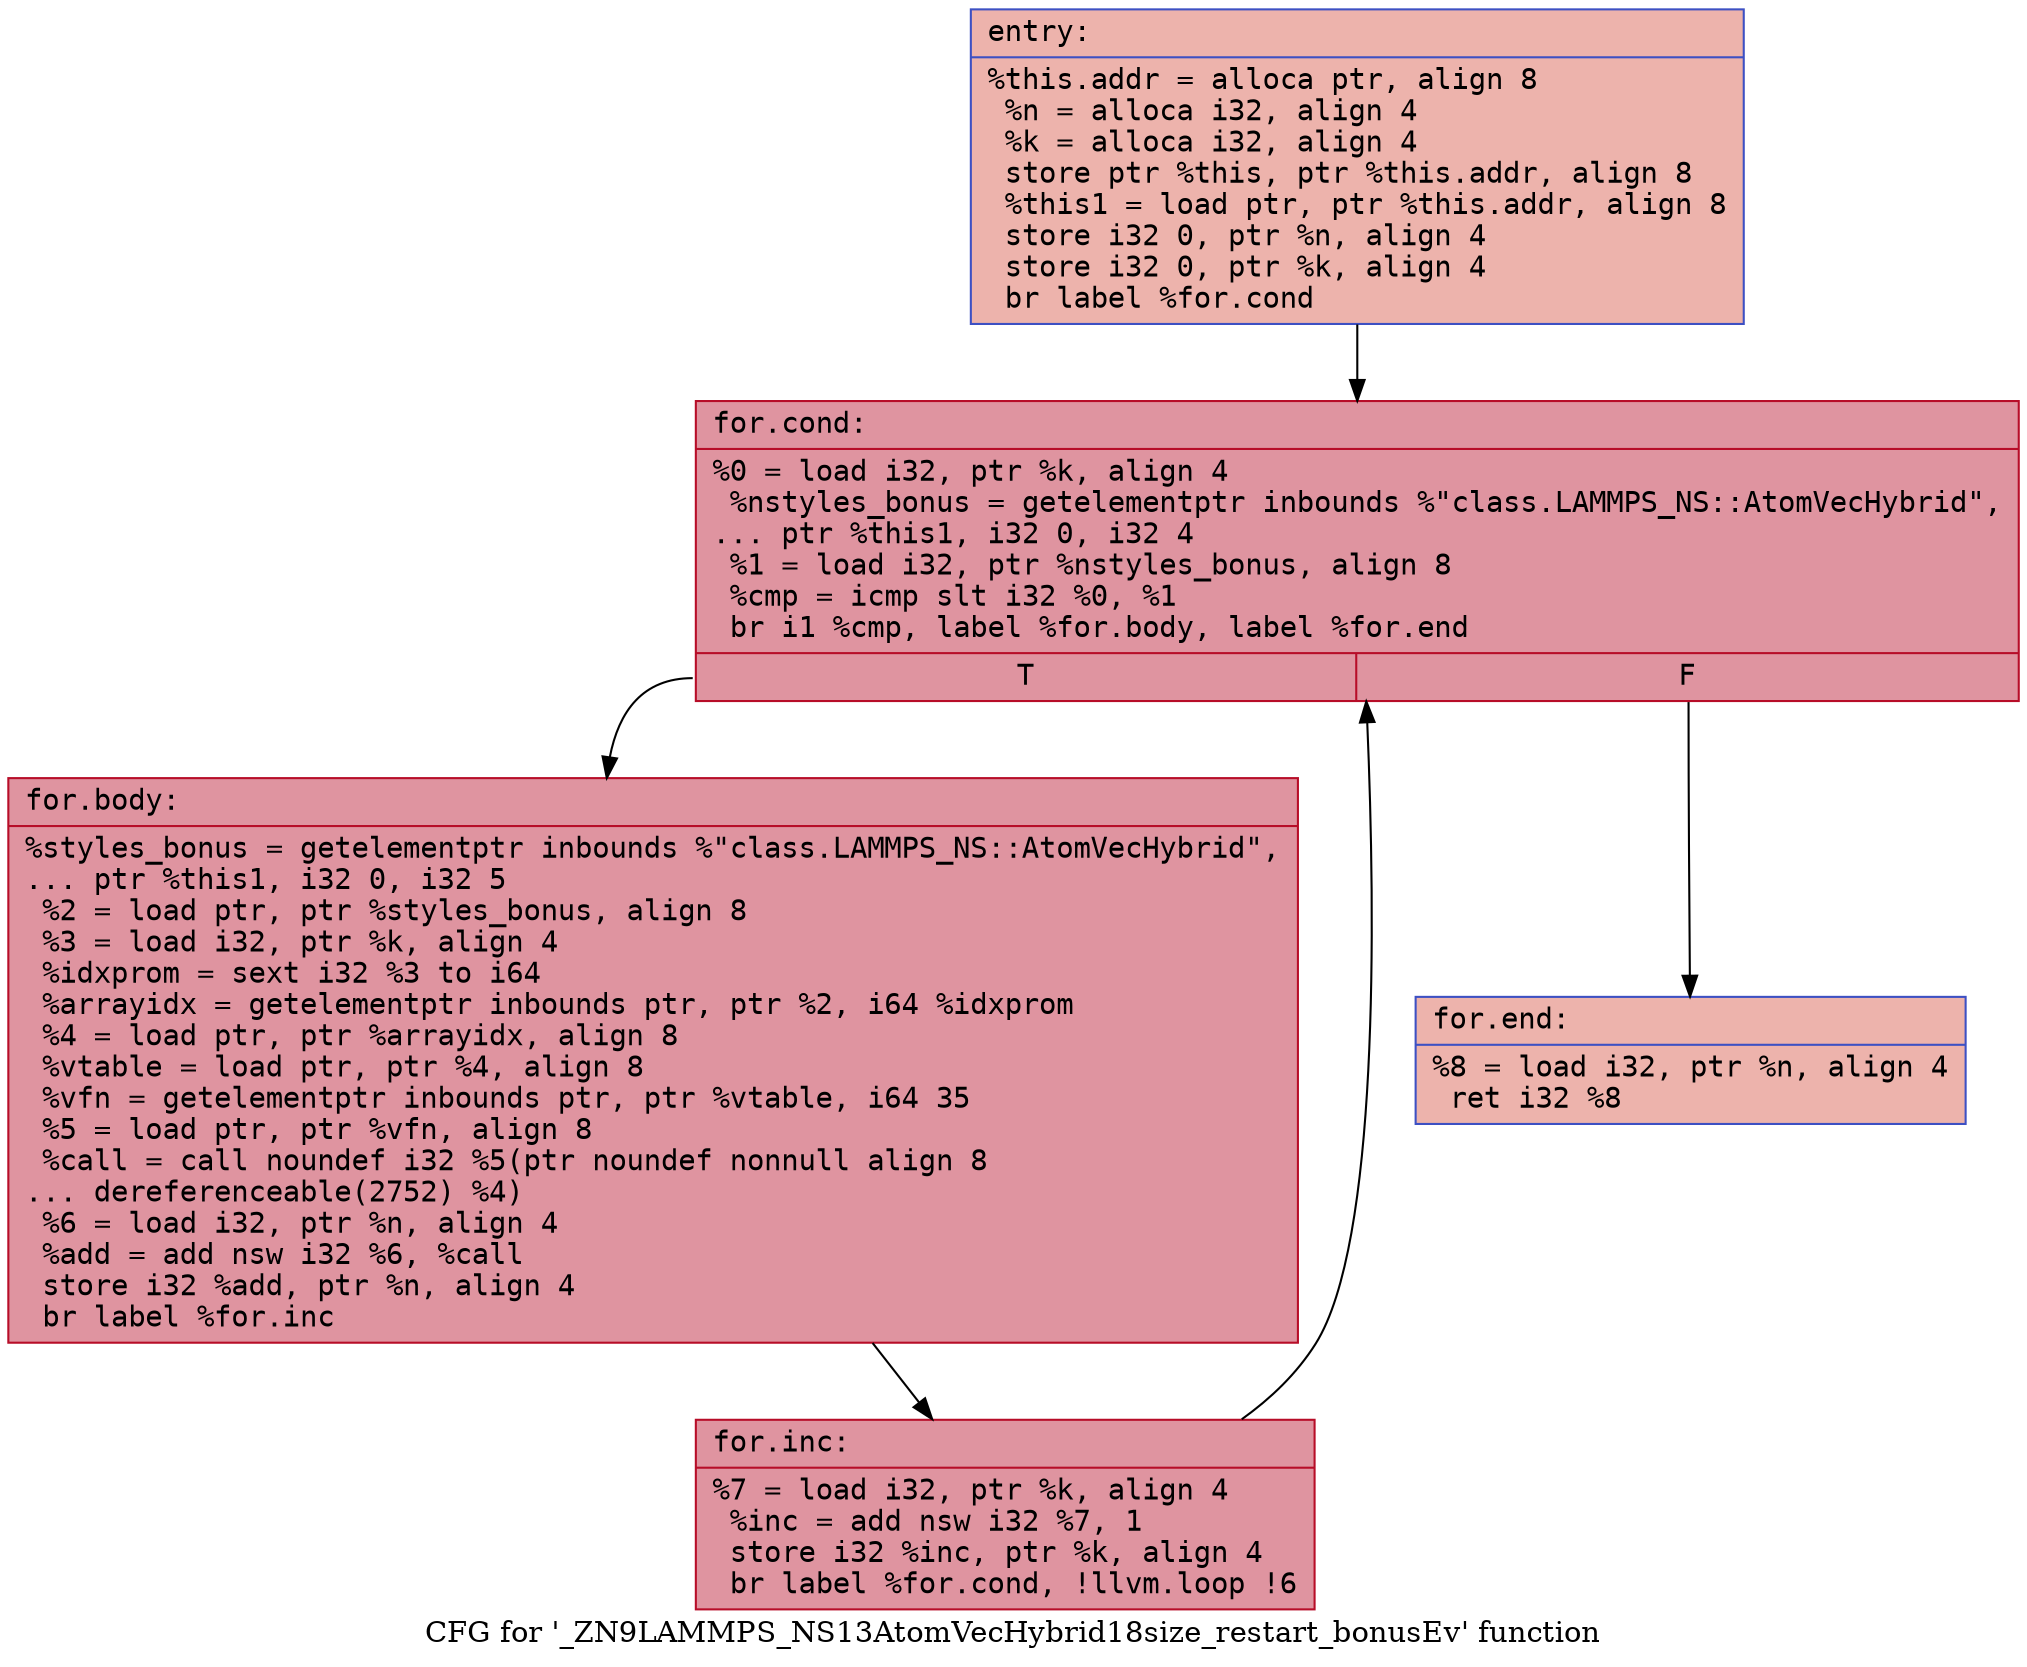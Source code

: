 digraph "CFG for '_ZN9LAMMPS_NS13AtomVecHybrid18size_restart_bonusEv' function" {
	label="CFG for '_ZN9LAMMPS_NS13AtomVecHybrid18size_restart_bonusEv' function";

	Node0x557e2af81190 [shape=record,color="#3d50c3ff", style=filled, fillcolor="#d6524470" fontname="Courier",label="{entry:\l|  %this.addr = alloca ptr, align 8\l  %n = alloca i32, align 4\l  %k = alloca i32, align 4\l  store ptr %this, ptr %this.addr, align 8\l  %this1 = load ptr, ptr %this.addr, align 8\l  store i32 0, ptr %n, align 4\l  store i32 0, ptr %k, align 4\l  br label %for.cond\l}"];
	Node0x557e2af81190 -> Node0x557e2af815b0[tooltip="entry -> for.cond\nProbability 100.00%" ];
	Node0x557e2af815b0 [shape=record,color="#b70d28ff", style=filled, fillcolor="#b70d2870" fontname="Courier",label="{for.cond:\l|  %0 = load i32, ptr %k, align 4\l  %nstyles_bonus = getelementptr inbounds %\"class.LAMMPS_NS::AtomVecHybrid\",\l... ptr %this1, i32 0, i32 4\l  %1 = load i32, ptr %nstyles_bonus, align 8\l  %cmp = icmp slt i32 %0, %1\l  br i1 %cmp, label %for.body, label %for.end\l|{<s0>T|<s1>F}}"];
	Node0x557e2af815b0:s0 -> Node0x557e2af81940[tooltip="for.cond -> for.body\nProbability 96.88%" ];
	Node0x557e2af815b0:s1 -> Node0x557e2af819c0[tooltip="for.cond -> for.end\nProbability 3.12%" ];
	Node0x557e2af81940 [shape=record,color="#b70d28ff", style=filled, fillcolor="#b70d2870" fontname="Courier",label="{for.body:\l|  %styles_bonus = getelementptr inbounds %\"class.LAMMPS_NS::AtomVecHybrid\",\l... ptr %this1, i32 0, i32 5\l  %2 = load ptr, ptr %styles_bonus, align 8\l  %3 = load i32, ptr %k, align 4\l  %idxprom = sext i32 %3 to i64\l  %arrayidx = getelementptr inbounds ptr, ptr %2, i64 %idxprom\l  %4 = load ptr, ptr %arrayidx, align 8\l  %vtable = load ptr, ptr %4, align 8\l  %vfn = getelementptr inbounds ptr, ptr %vtable, i64 35\l  %5 = load ptr, ptr %vfn, align 8\l  %call = call noundef i32 %5(ptr noundef nonnull align 8\l... dereferenceable(2752) %4)\l  %6 = load i32, ptr %n, align 4\l  %add = add nsw i32 %6, %call\l  store i32 %add, ptr %n, align 4\l  br label %for.inc\l}"];
	Node0x557e2af81940 -> Node0x557e2af82540[tooltip="for.body -> for.inc\nProbability 100.00%" ];
	Node0x557e2af82540 [shape=record,color="#b70d28ff", style=filled, fillcolor="#b70d2870" fontname="Courier",label="{for.inc:\l|  %7 = load i32, ptr %k, align 4\l  %inc = add nsw i32 %7, 1\l  store i32 %inc, ptr %k, align 4\l  br label %for.cond, !llvm.loop !6\l}"];
	Node0x557e2af82540 -> Node0x557e2af815b0[tooltip="for.inc -> for.cond\nProbability 100.00%" ];
	Node0x557e2af819c0 [shape=record,color="#3d50c3ff", style=filled, fillcolor="#d6524470" fontname="Courier",label="{for.end:\l|  %8 = load i32, ptr %n, align 4\l  ret i32 %8\l}"];
}
